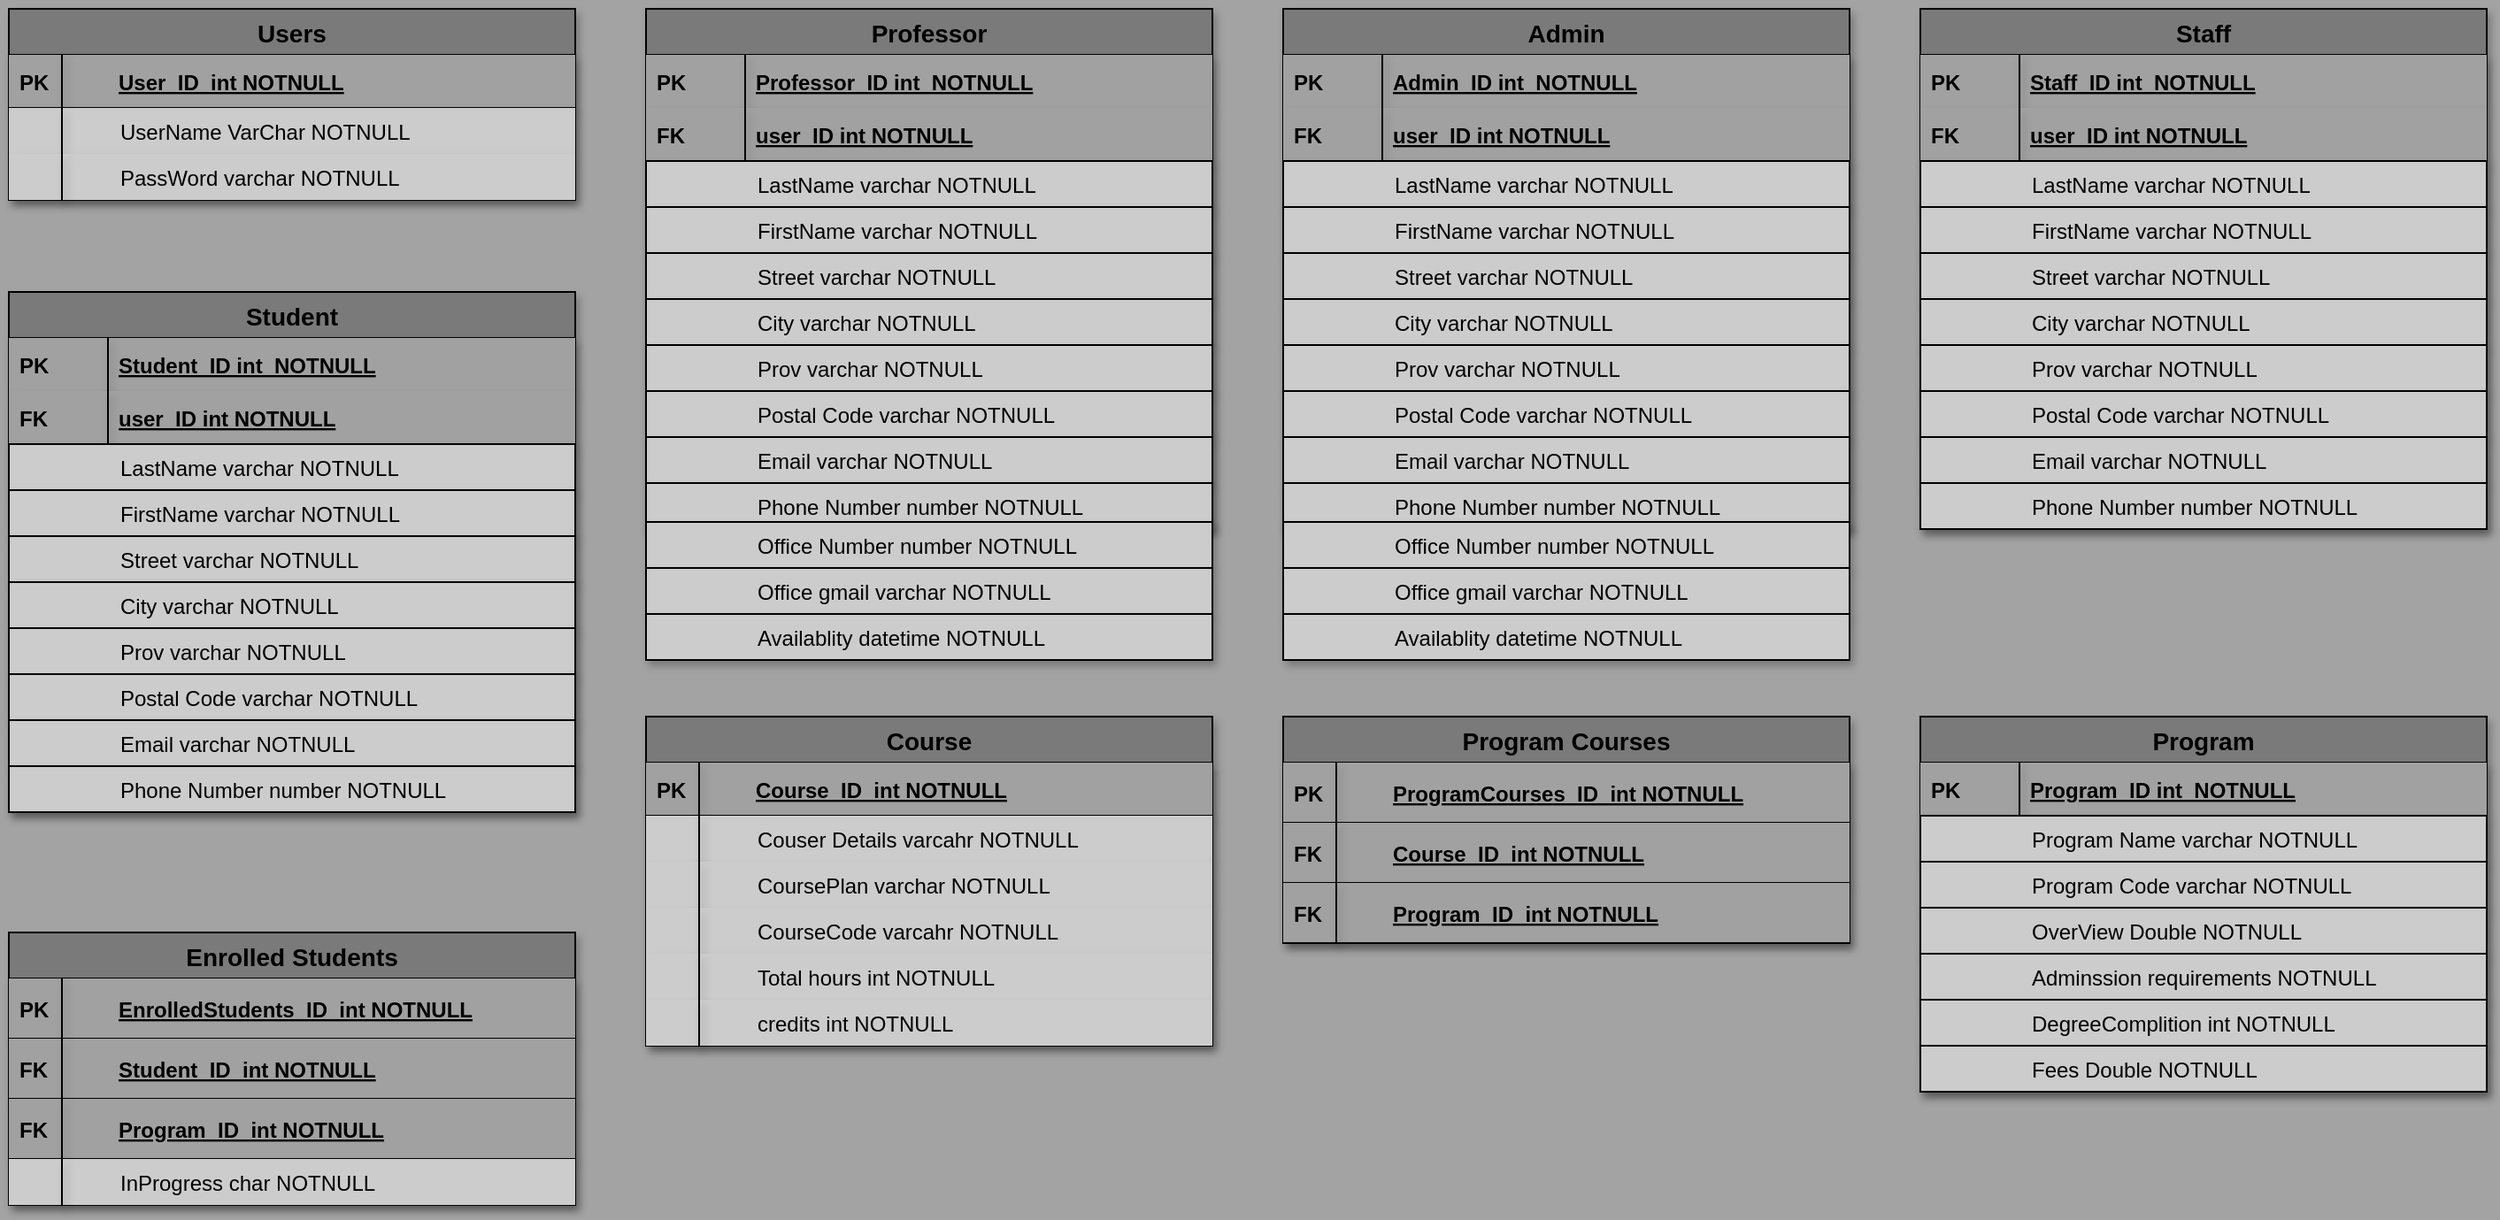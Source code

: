 <mxfile version="12.1.3" type="device" pages="1"><diagram name="Page-1" id="Page-1"><mxGraphModel dx="1408" dy="842" grid="1" gridSize="10" guides="1" tooltips="1" connect="1" arrows="1" fold="1" page="1" pageScale="1" pageWidth="850" pageHeight="1100" background="#A3A3A3" math="1" shadow="0"><root><mxCell id="0"/><mxCell id="1" parent="0"/><mxCell id="QObwRgaBLnRAKnxqonTs-443" value="Users" style="swimlane;fontStyle=1;childLayout=stackLayout;horizontal=1;startSize=26;fillColor=#7A7A7A;horizontalStack=0;resizeParent=1;resizeParentMax=0;resizeLast=0;collapsible=1;marginBottom=0;swimlaneFillColor=#ffffff;align=center;fontSize=14;labelBackgroundColor=none;comic=0;shadow=1;gradientColor=none;strokeColor=#000000;" parent="1" vertex="1"><mxGeometry y="40" width="320" height="108" as="geometry"/></mxCell><mxCell id="QObwRgaBLnRAKnxqonTs-444" value="User_ID  int NOTNULL" style="shape=partialRectangle;top=0;left=0;right=0;bottom=1;align=left;verticalAlign=middle;fillColor=#A1A1A1;spacingLeft=60;spacingRight=4;overflow=hidden;rotatable=0;points=[[0,0.5],[1,0.5]];portConstraint=eastwest;dropTarget=0;fontStyle=5;fontSize=12;comic=0;shadow=1;gradientColor=none;" parent="QObwRgaBLnRAKnxqonTs-443" vertex="1"><mxGeometry y="26" width="320" height="30" as="geometry"/></mxCell><mxCell id="QObwRgaBLnRAKnxqonTs-445" value="PK" style="shape=partialRectangle;top=0;left=0;bottom=0;fillColor=none;align=left;verticalAlign=middle;spacingLeft=4;spacingRight=4;overflow=hidden;rotatable=0;points=[];portConstraint=eastwest;part=1;fontSize=12;comic=0;shadow=1;gradientColor=none;fontStyle=1" parent="QObwRgaBLnRAKnxqonTs-444" vertex="1" connectable="0"><mxGeometry width="30" height="30" as="geometry"/></mxCell><mxCell id="QObwRgaBLnRAKnxqonTs-446" value="UserName VarChar NOTNULL" style="shape=partialRectangle;top=0;left=0;right=0;bottom=0;align=left;verticalAlign=top;fillColor=#CCCCCC;spacingLeft=61;spacingRight=4;overflow=hidden;rotatable=0;points=[[0,0.5],[1,0.5]];portConstraint=eastwest;dropTarget=0;fontSize=12;comic=0;shadow=1;gradientColor=none;rounded=0;glass=0;labelBackgroundColor=none;labelBorderColor=none;" parent="QObwRgaBLnRAKnxqonTs-443" vertex="1"><mxGeometry y="56" width="320" height="26" as="geometry"/></mxCell><mxCell id="QObwRgaBLnRAKnxqonTs-447" value="" style="shape=partialRectangle;top=0;left=0;bottom=0;fillColor=none;align=left;verticalAlign=top;spacingLeft=4;spacingRight=4;overflow=hidden;rotatable=0;points=[];portConstraint=eastwest;part=1;fontSize=12;comic=0;shadow=1;gradientColor=none;" parent="QObwRgaBLnRAKnxqonTs-446" vertex="1" connectable="0"><mxGeometry width="30" height="26" as="geometry"/></mxCell><mxCell id="QObwRgaBLnRAKnxqonTs-448" value="PassWord varchar NOTNULL" style="shape=partialRectangle;top=0;left=0;right=0;bottom=0;align=left;verticalAlign=top;fillColor=#CCCCCC;spacingLeft=61;spacingRight=4;overflow=hidden;rotatable=0;points=[[0,0.5],[1,0.5]];portConstraint=eastwest;dropTarget=0;fontSize=12;comic=0;shadow=1;gradientColor=none;rounded=0;glass=0;labelBackgroundColor=none;labelBorderColor=none;" parent="QObwRgaBLnRAKnxqonTs-443" vertex="1"><mxGeometry y="82" width="320" height="26" as="geometry"/></mxCell><mxCell id="QObwRgaBLnRAKnxqonTs-449" value="" style="shape=partialRectangle;top=0;left=0;bottom=0;fillColor=none;align=left;verticalAlign=top;spacingLeft=4;spacingRight=4;overflow=hidden;rotatable=0;points=[];portConstraint=eastwest;part=1;fontSize=12;comic=0;shadow=1;gradientColor=none;" parent="QObwRgaBLnRAKnxqonTs-448" vertex="1" connectable="0"><mxGeometry width="30" height="26" as="geometry"/></mxCell><mxCell id="QObwRgaBLnRAKnxqonTs-454" value="Student" style="swimlane;fontStyle=1;childLayout=stackLayout;horizontal=1;startSize=26;fillColor=#7A7A7A;horizontalStack=0;resizeParent=1;resizeParentMax=0;resizeLast=0;collapsible=1;marginBottom=0;swimlaneFillColor=#ffffff;align=center;fontSize=14;labelBackgroundColor=none;comic=0;shadow=1;gradientColor=none;" parent="1" vertex="1"><mxGeometry y="200" width="320" height="294" as="geometry"><mxRectangle x="10" y="240" width="80" height="26" as="alternateBounds"/></mxGeometry></mxCell><mxCell id="QObwRgaBLnRAKnxqonTs-455" value="Student_ID int  NOTNULL" style="shape=partialRectangle;top=0;left=0;right=0;bottom=0;align=left;verticalAlign=middle;fillColor=#A1A1A1;spacingLeft=60;spacingRight=4;overflow=hidden;rotatable=0;points=[[0,0.5],[1,0.5]];portConstraint=eastwest;dropTarget=0;fontStyle=5;fontSize=12;comic=0;shadow=1;gradientColor=none;" parent="QObwRgaBLnRAKnxqonTs-454" vertex="1"><mxGeometry y="26" width="320" height="30" as="geometry"/></mxCell><mxCell id="QObwRgaBLnRAKnxqonTs-456" value="PK" style="shape=partialRectangle;fontStyle=1;top=0;left=0;bottom=0;fillColor=none;align=left;verticalAlign=middle;spacingLeft=4;spacingRight=4;overflow=hidden;rotatable=0;points=[];portConstraint=eastwest;part=1;fontSize=12;comic=0;shadow=1;gradientColor=none;" parent="QObwRgaBLnRAKnxqonTs-455" vertex="1" connectable="0"><mxGeometry width="56" height="30" as="geometry"/></mxCell><mxCell id="QObwRgaBLnRAKnxqonTs-457" value="user_ID int NOTNULL" style="shape=partialRectangle;top=0;left=0;right=0;bottom=1;align=left;verticalAlign=middle;fillColor=#A1A1A1;spacingLeft=60;spacingRight=4;overflow=hidden;rotatable=0;points=[[0,0.5],[1,0.5]];portConstraint=eastwest;dropTarget=0;fontStyle=5;fontSize=12;comic=0;shadow=1;gradientColor=none;" parent="QObwRgaBLnRAKnxqonTs-454" vertex="1"><mxGeometry y="56" width="320" height="30" as="geometry"/></mxCell><mxCell id="QObwRgaBLnRAKnxqonTs-458" value="FK" style="shape=partialRectangle;fontStyle=1;top=0;left=0;bottom=0;fillColor=none;align=left;verticalAlign=middle;spacingLeft=4;spacingRight=4;overflow=hidden;rotatable=0;points=[];portConstraint=eastwest;part=1;fontSize=12;comic=0;shadow=1;gradientColor=none;" parent="QObwRgaBLnRAKnxqonTs-457" vertex="1" connectable="0"><mxGeometry width="56" height="30" as="geometry"/></mxCell><mxCell id="ZrUPDMBKkm0DKzzSbysi-344" value="LastName varchar NOTNULL" style="text;strokeColor=#000000;fillColor=#CCCCCC;spacingLeft=61;spacingRight=4;overflow=hidden;rotatable=0;points=[[0,0.5],[1,0.5]];portConstraint=eastwest;fontSize=12;align=left;comic=0;shadow=1;gradientColor=none;rounded=0;glass=0;labelBackgroundColor=none;labelBorderColor=none;" parent="QObwRgaBLnRAKnxqonTs-454" vertex="1"><mxGeometry y="86" width="320" height="26" as="geometry"/></mxCell><mxCell id="ZrUPDMBKkm0DKzzSbysi-345" value="FirstName varchar NOTNULL&#10;&#10;" style="text;strokeColor=#000000;fillColor=#CCCCCC;spacingLeft=61;spacingRight=4;overflow=hidden;rotatable=0;points=[[0,0.5],[1,0.5]];portConstraint=eastwest;fontSize=12;align=left;comic=0;shadow=1;gradientColor=none;rounded=0;glass=0;labelBackgroundColor=none;labelBorderColor=none;" parent="QObwRgaBLnRAKnxqonTs-454" vertex="1"><mxGeometry y="112" width="320" height="26" as="geometry"/></mxCell><mxCell id="ZrUPDMBKkm0DKzzSbysi-346" value="Street varchar NOTNULL&#10;&#10;" style="text;strokeColor=#000000;fillColor=#CCCCCC;spacingLeft=61;spacingRight=4;overflow=hidden;rotatable=0;points=[[0,0.5],[1,0.5]];portConstraint=eastwest;fontSize=12;align=left;comic=0;shadow=1;gradientColor=none;rounded=0;glass=0;labelBackgroundColor=none;labelBorderColor=none;" parent="QObwRgaBLnRAKnxqonTs-454" vertex="1"><mxGeometry y="138" width="320" height="26" as="geometry"/></mxCell><mxCell id="ZrUPDMBKkm0DKzzSbysi-347" value="City varchar NOTNULL&#10;&#10;" style="text;strokeColor=#000000;fillColor=#CCCCCC;spacingLeft=61;spacingRight=4;overflow=hidden;rotatable=0;points=[[0,0.5],[1,0.5]];portConstraint=eastwest;fontSize=12;align=left;comic=0;shadow=1;gradientColor=none;rounded=0;glass=0;labelBackgroundColor=none;labelBorderColor=none;" parent="QObwRgaBLnRAKnxqonTs-454" vertex="1"><mxGeometry y="164" width="320" height="26" as="geometry"/></mxCell><mxCell id="ZrUPDMBKkm0DKzzSbysi-348" value="Prov varchar NOTNULL&#10;&#10;" style="text;strokeColor=#000000;fillColor=#CCCCCC;spacingLeft=61;spacingRight=4;overflow=hidden;rotatable=0;points=[[0,0.5],[1,0.5]];portConstraint=eastwest;fontSize=12;align=left;comic=0;shadow=1;gradientColor=none;rounded=0;glass=0;labelBackgroundColor=none;labelBorderColor=none;" parent="QObwRgaBLnRAKnxqonTs-454" vertex="1"><mxGeometry y="190" width="320" height="26" as="geometry"/></mxCell><mxCell id="ZrUPDMBKkm0DKzzSbysi-349" value="Postal Code varchar NOTNULL&#10;&#10;" style="text;strokeColor=#000000;fillColor=#CCCCCC;spacingLeft=61;spacingRight=4;overflow=hidden;rotatable=0;points=[[0,0.5],[1,0.5]];portConstraint=eastwest;fontSize=12;align=left;comic=0;shadow=1;gradientColor=none;rounded=0;glass=0;labelBackgroundColor=none;labelBorderColor=none;" parent="QObwRgaBLnRAKnxqonTs-454" vertex="1"><mxGeometry y="216" width="320" height="26" as="geometry"/></mxCell><mxCell id="ZrUPDMBKkm0DKzzSbysi-361" value="Email varchar NOTNULL&#10;&#10;" style="text;strokeColor=#000000;fillColor=#CCCCCC;spacingLeft=61;spacingRight=4;overflow=hidden;rotatable=0;points=[[0,0.5],[1,0.5]];portConstraint=eastwest;fontSize=12;align=left;comic=0;shadow=1;gradientColor=none;rounded=0;glass=0;labelBackgroundColor=none;labelBorderColor=none;" parent="QObwRgaBLnRAKnxqonTs-454" vertex="1"><mxGeometry y="242" width="320" height="26" as="geometry"/></mxCell><mxCell id="ZrUPDMBKkm0DKzzSbysi-364" value="Phone Number number NOTNULL&#10;&#10;" style="text;strokeColor=#000000;fillColor=#CCCCCC;spacingLeft=61;spacingRight=4;overflow=hidden;rotatable=0;points=[[0,0.5],[1,0.5]];portConstraint=eastwest;fontSize=12;align=left;comic=0;shadow=1;gradientColor=none;rounded=0;glass=0;labelBackgroundColor=none;labelBorderColor=none;" parent="QObwRgaBLnRAKnxqonTs-454" vertex="1"><mxGeometry y="268" width="320" height="26" as="geometry"/></mxCell><mxCell id="ZrUPDMBKkm0DKzzSbysi-389" value="" style="group" parent="1" vertex="1" connectable="0"><mxGeometry x="360" y="40" width="320" height="368" as="geometry"/></mxCell><mxCell id="ZrUPDMBKkm0DKzzSbysi-387" value="" style="group" parent="ZrUPDMBKkm0DKzzSbysi-389" vertex="1" connectable="0"><mxGeometry width="320" height="355" as="geometry"/></mxCell><mxCell id="ZrUPDMBKkm0DKzzSbysi-366" value="Professor" style="swimlane;fontStyle=1;childLayout=stackLayout;horizontal=1;startSize=26;fillColor=#7A7A7A;horizontalStack=0;resizeParent=1;resizeParentMax=0;resizeLast=0;collapsible=1;marginBottom=0;swimlaneFillColor=#ffffff;align=center;fontSize=14;labelBackgroundColor=none;comic=0;shadow=1;gradientColor=none;" parent="ZrUPDMBKkm0DKzzSbysi-387" vertex="1"><mxGeometry width="320" height="294" as="geometry"><mxRectangle x="10" y="240" width="80" height="26" as="alternateBounds"/></mxGeometry></mxCell><mxCell id="ZrUPDMBKkm0DKzzSbysi-367" value="Professor_ID int  NOTNULL" style="shape=partialRectangle;top=0;left=0;right=0;bottom=0;align=left;verticalAlign=middle;fillColor=#A1A1A1;spacingLeft=60;spacingRight=4;overflow=hidden;rotatable=0;points=[[0,0.5],[1,0.5]];portConstraint=eastwest;dropTarget=0;fontStyle=5;fontSize=12;comic=0;shadow=1;gradientColor=none;" parent="ZrUPDMBKkm0DKzzSbysi-366" vertex="1"><mxGeometry y="26" width="320" height="30" as="geometry"/></mxCell><mxCell id="ZrUPDMBKkm0DKzzSbysi-368" value="PK" style="shape=partialRectangle;fontStyle=1;top=0;left=0;bottom=0;fillColor=none;align=left;verticalAlign=middle;spacingLeft=4;spacingRight=4;overflow=hidden;rotatable=0;points=[];portConstraint=eastwest;part=1;fontSize=12;comic=0;shadow=1;gradientColor=none;" parent="ZrUPDMBKkm0DKzzSbysi-367" vertex="1" connectable="0"><mxGeometry width="56" height="30" as="geometry"/></mxCell><mxCell id="ZrUPDMBKkm0DKzzSbysi-369" value="user_ID int NOTNULL" style="shape=partialRectangle;top=0;left=0;right=0;bottom=1;align=left;verticalAlign=middle;fillColor=#A1A1A1;spacingLeft=60;spacingRight=4;overflow=hidden;rotatable=0;points=[[0,0.5],[1,0.5]];portConstraint=eastwest;dropTarget=0;fontStyle=5;fontSize=12;comic=0;shadow=1;gradientColor=none;" parent="ZrUPDMBKkm0DKzzSbysi-366" vertex="1"><mxGeometry y="56" width="320" height="30" as="geometry"/></mxCell><mxCell id="ZrUPDMBKkm0DKzzSbysi-370" value="FK" style="shape=partialRectangle;fontStyle=1;top=0;left=0;bottom=0;fillColor=none;align=left;verticalAlign=middle;spacingLeft=4;spacingRight=4;overflow=hidden;rotatable=0;points=[];portConstraint=eastwest;part=1;fontSize=12;comic=0;shadow=1;gradientColor=none;" parent="ZrUPDMBKkm0DKzzSbysi-369" vertex="1" connectable="0"><mxGeometry width="56" height="30" as="geometry"/></mxCell><mxCell id="ZrUPDMBKkm0DKzzSbysi-371" value="LastName varchar NOTNULL" style="text;strokeColor=#000000;fillColor=#CCCCCC;spacingLeft=61;spacingRight=4;overflow=hidden;rotatable=0;points=[[0,0.5],[1,0.5]];portConstraint=eastwest;fontSize=12;align=left;comic=0;shadow=1;gradientColor=none;rounded=0;glass=0;labelBackgroundColor=none;labelBorderColor=none;" parent="ZrUPDMBKkm0DKzzSbysi-366" vertex="1"><mxGeometry y="86" width="320" height="26" as="geometry"/></mxCell><mxCell id="ZrUPDMBKkm0DKzzSbysi-372" value="FirstName varchar NOTNULL&#10;&#10;" style="text;strokeColor=#000000;fillColor=#CCCCCC;spacingLeft=61;spacingRight=4;overflow=hidden;rotatable=0;points=[[0,0.5],[1,0.5]];portConstraint=eastwest;fontSize=12;align=left;comic=0;shadow=1;gradientColor=none;rounded=0;glass=0;labelBackgroundColor=none;labelBorderColor=none;" parent="ZrUPDMBKkm0DKzzSbysi-366" vertex="1"><mxGeometry y="112" width="320" height="26" as="geometry"/></mxCell><mxCell id="ZrUPDMBKkm0DKzzSbysi-373" value="Street varchar NOTNULL&#10;&#10;" style="text;strokeColor=#000000;fillColor=#CCCCCC;spacingLeft=61;spacingRight=4;overflow=hidden;rotatable=0;points=[[0,0.5],[1,0.5]];portConstraint=eastwest;fontSize=12;align=left;comic=0;shadow=1;gradientColor=none;rounded=0;glass=0;labelBackgroundColor=none;labelBorderColor=none;" parent="ZrUPDMBKkm0DKzzSbysi-366" vertex="1"><mxGeometry y="138" width="320" height="26" as="geometry"/></mxCell><mxCell id="ZrUPDMBKkm0DKzzSbysi-374" value="City varchar NOTNULL&#10;&#10;" style="text;strokeColor=#000000;fillColor=#CCCCCC;spacingLeft=61;spacingRight=4;overflow=hidden;rotatable=0;points=[[0,0.5],[1,0.5]];portConstraint=eastwest;fontSize=12;align=left;comic=0;shadow=1;gradientColor=none;rounded=0;glass=0;labelBackgroundColor=none;labelBorderColor=none;" parent="ZrUPDMBKkm0DKzzSbysi-366" vertex="1"><mxGeometry y="164" width="320" height="26" as="geometry"/></mxCell><mxCell id="ZrUPDMBKkm0DKzzSbysi-375" value="Prov varchar NOTNULL&#10;&#10;" style="text;strokeColor=#000000;fillColor=#CCCCCC;spacingLeft=61;spacingRight=4;overflow=hidden;rotatable=0;points=[[0,0.5],[1,0.5]];portConstraint=eastwest;fontSize=12;align=left;comic=0;shadow=1;gradientColor=none;rounded=0;glass=0;labelBackgroundColor=none;labelBorderColor=none;" parent="ZrUPDMBKkm0DKzzSbysi-366" vertex="1"><mxGeometry y="190" width="320" height="26" as="geometry"/></mxCell><mxCell id="ZrUPDMBKkm0DKzzSbysi-376" value="Postal Code varchar NOTNULL&#10;&#10;" style="text;strokeColor=#000000;fillColor=#CCCCCC;spacingLeft=61;spacingRight=4;overflow=hidden;rotatable=0;points=[[0,0.5],[1,0.5]];portConstraint=eastwest;fontSize=12;align=left;comic=0;shadow=1;gradientColor=none;rounded=0;glass=0;labelBackgroundColor=none;labelBorderColor=none;" parent="ZrUPDMBKkm0DKzzSbysi-366" vertex="1"><mxGeometry y="216" width="320" height="26" as="geometry"/></mxCell><mxCell id="ZrUPDMBKkm0DKzzSbysi-377" value="Email varchar NOTNULL&#10;&#10;" style="text;strokeColor=#000000;fillColor=#CCCCCC;spacingLeft=61;spacingRight=4;overflow=hidden;rotatable=0;points=[[0,0.5],[1,0.5]];portConstraint=eastwest;fontSize=12;align=left;comic=0;shadow=1;gradientColor=none;rounded=0;glass=0;labelBackgroundColor=none;labelBorderColor=none;" parent="ZrUPDMBKkm0DKzzSbysi-366" vertex="1"><mxGeometry y="242" width="320" height="26" as="geometry"/></mxCell><mxCell id="ZrUPDMBKkm0DKzzSbysi-378" value="Phone Number number NOTNULL&#10;&#10;" style="text;strokeColor=#000000;fillColor=#CCCCCC;spacingLeft=61;spacingRight=4;overflow=hidden;rotatable=0;points=[[0,0.5],[1,0.5]];portConstraint=eastwest;fontSize=12;align=left;comic=0;shadow=1;gradientColor=none;rounded=0;glass=0;labelBackgroundColor=none;labelBorderColor=none;" parent="ZrUPDMBKkm0DKzzSbysi-366" vertex="1"><mxGeometry y="268" width="320" height="26" as="geometry"/></mxCell><mxCell id="ZrUPDMBKkm0DKzzSbysi-379" value="Office Number number NOTNULL&#10;&#10;" style="text;strokeColor=#000000;fillColor=#CCCCCC;spacingLeft=61;spacingRight=4;overflow=hidden;rotatable=0;points=[[0,0.5],[1,0.5]];portConstraint=eastwest;fontSize=12;align=left;comic=0;shadow=1;gradientColor=none;rounded=0;glass=0;labelBackgroundColor=none;labelBorderColor=none;" parent="ZrUPDMBKkm0DKzzSbysi-387" vertex="1"><mxGeometry y="290" width="320" height="26" as="geometry"/></mxCell><mxCell id="ZrUPDMBKkm0DKzzSbysi-386" value="Office gmail varchar NOTNULL&#10;&#10;" style="text;strokeColor=#000000;fillColor=#CCCCCC;spacingLeft=61;spacingRight=4;overflow=hidden;rotatable=0;points=[[0,0.5],[1,0.5]];portConstraint=eastwest;fontSize=12;align=left;comic=0;shadow=1;gradientColor=none;rounded=0;glass=0;labelBackgroundColor=none;labelBorderColor=none;" parent="ZrUPDMBKkm0DKzzSbysi-387" vertex="1"><mxGeometry y="316" width="320" height="26" as="geometry"/></mxCell><mxCell id="ZrUPDMBKkm0DKzzSbysi-388" value="Availablity datetime NOTNULL&#10;&#10;" style="text;strokeColor=#000000;fillColor=#CCCCCC;spacingLeft=61;spacingRight=4;overflow=hidden;rotatable=0;points=[[0,0.5],[1,0.5]];portConstraint=eastwest;fontSize=12;align=left;comic=0;shadow=1;gradientColor=none;rounded=0;glass=0;labelBackgroundColor=none;labelBorderColor=none;" parent="ZrUPDMBKkm0DKzzSbysi-389" vertex="1"><mxGeometry y="342" width="320" height="26" as="geometry"/></mxCell><mxCell id="ZrUPDMBKkm0DKzzSbysi-390" value="" style="group" parent="1" vertex="1" connectable="0"><mxGeometry x="720" y="40" width="320" height="368" as="geometry"/></mxCell><mxCell id="ZrUPDMBKkm0DKzzSbysi-391" value="" style="group" parent="ZrUPDMBKkm0DKzzSbysi-390" vertex="1" connectable="0"><mxGeometry width="320" height="355" as="geometry"/></mxCell><mxCell id="ZrUPDMBKkm0DKzzSbysi-392" value="Admin" style="swimlane;fontStyle=1;childLayout=stackLayout;horizontal=1;startSize=26;fillColor=#7A7A7A;horizontalStack=0;resizeParent=1;resizeParentMax=0;resizeLast=0;collapsible=1;marginBottom=0;swimlaneFillColor=#ffffff;align=center;fontSize=14;labelBackgroundColor=none;comic=0;shadow=1;gradientColor=none;" parent="ZrUPDMBKkm0DKzzSbysi-391" vertex="1"><mxGeometry width="320" height="294" as="geometry"><mxRectangle x="10" y="240" width="80" height="26" as="alternateBounds"/></mxGeometry></mxCell><mxCell id="ZrUPDMBKkm0DKzzSbysi-393" value="Admin_ID int  NOTNULL" style="shape=partialRectangle;top=0;left=0;right=0;bottom=0;align=left;verticalAlign=middle;fillColor=#A1A1A1;spacingLeft=60;spacingRight=4;overflow=hidden;rotatable=0;points=[[0,0.5],[1,0.5]];portConstraint=eastwest;dropTarget=0;fontStyle=5;fontSize=12;comic=0;shadow=1;gradientColor=none;" parent="ZrUPDMBKkm0DKzzSbysi-392" vertex="1"><mxGeometry y="26" width="320" height="30" as="geometry"/></mxCell><mxCell id="ZrUPDMBKkm0DKzzSbysi-394" value="PK" style="shape=partialRectangle;fontStyle=1;top=0;left=0;bottom=0;fillColor=none;align=left;verticalAlign=middle;spacingLeft=4;spacingRight=4;overflow=hidden;rotatable=0;points=[];portConstraint=eastwest;part=1;fontSize=12;comic=0;shadow=1;gradientColor=none;" parent="ZrUPDMBKkm0DKzzSbysi-393" vertex="1" connectable="0"><mxGeometry width="56" height="30" as="geometry"/></mxCell><mxCell id="ZrUPDMBKkm0DKzzSbysi-395" value="user_ID int NOTNULL" style="shape=partialRectangle;top=0;left=0;right=0;bottom=1;align=left;verticalAlign=middle;fillColor=#A1A1A1;spacingLeft=60;spacingRight=4;overflow=hidden;rotatable=0;points=[[0,0.5],[1,0.5]];portConstraint=eastwest;dropTarget=0;fontStyle=5;fontSize=12;comic=0;shadow=1;gradientColor=none;" parent="ZrUPDMBKkm0DKzzSbysi-392" vertex="1"><mxGeometry y="56" width="320" height="30" as="geometry"/></mxCell><mxCell id="ZrUPDMBKkm0DKzzSbysi-396" value="FK" style="shape=partialRectangle;fontStyle=1;top=0;left=0;bottom=0;fillColor=none;align=left;verticalAlign=middle;spacingLeft=4;spacingRight=4;overflow=hidden;rotatable=0;points=[];portConstraint=eastwest;part=1;fontSize=12;comic=0;shadow=1;gradientColor=none;" parent="ZrUPDMBKkm0DKzzSbysi-395" vertex="1" connectable="0"><mxGeometry width="56" height="30" as="geometry"/></mxCell><mxCell id="ZrUPDMBKkm0DKzzSbysi-397" value="LastName varchar NOTNULL" style="text;strokeColor=#000000;fillColor=#CCCCCC;spacingLeft=61;spacingRight=4;overflow=hidden;rotatable=0;points=[[0,0.5],[1,0.5]];portConstraint=eastwest;fontSize=12;align=left;comic=0;shadow=1;gradientColor=none;rounded=0;glass=0;labelBackgroundColor=none;labelBorderColor=none;" parent="ZrUPDMBKkm0DKzzSbysi-392" vertex="1"><mxGeometry y="86" width="320" height="26" as="geometry"/></mxCell><mxCell id="ZrUPDMBKkm0DKzzSbysi-398" value="FirstName varchar NOTNULL&#10;&#10;" style="text;strokeColor=#000000;fillColor=#CCCCCC;spacingLeft=61;spacingRight=4;overflow=hidden;rotatable=0;points=[[0,0.5],[1,0.5]];portConstraint=eastwest;fontSize=12;align=left;comic=0;shadow=1;gradientColor=none;rounded=0;glass=0;labelBackgroundColor=none;labelBorderColor=none;" parent="ZrUPDMBKkm0DKzzSbysi-392" vertex="1"><mxGeometry y="112" width="320" height="26" as="geometry"/></mxCell><mxCell id="ZrUPDMBKkm0DKzzSbysi-399" value="Street varchar NOTNULL&#10;&#10;" style="text;strokeColor=#000000;fillColor=#CCCCCC;spacingLeft=61;spacingRight=4;overflow=hidden;rotatable=0;points=[[0,0.5],[1,0.5]];portConstraint=eastwest;fontSize=12;align=left;comic=0;shadow=1;gradientColor=none;rounded=0;glass=0;labelBackgroundColor=none;labelBorderColor=none;" parent="ZrUPDMBKkm0DKzzSbysi-392" vertex="1"><mxGeometry y="138" width="320" height="26" as="geometry"/></mxCell><mxCell id="ZrUPDMBKkm0DKzzSbysi-400" value="City varchar NOTNULL&#10;&#10;" style="text;strokeColor=#000000;fillColor=#CCCCCC;spacingLeft=61;spacingRight=4;overflow=hidden;rotatable=0;points=[[0,0.5],[1,0.5]];portConstraint=eastwest;fontSize=12;align=left;comic=0;shadow=1;gradientColor=none;rounded=0;glass=0;labelBackgroundColor=none;labelBorderColor=none;" parent="ZrUPDMBKkm0DKzzSbysi-392" vertex="1"><mxGeometry y="164" width="320" height="26" as="geometry"/></mxCell><mxCell id="ZrUPDMBKkm0DKzzSbysi-401" value="Prov varchar NOTNULL&#10;&#10;" style="text;strokeColor=#000000;fillColor=#CCCCCC;spacingLeft=61;spacingRight=4;overflow=hidden;rotatable=0;points=[[0,0.5],[1,0.5]];portConstraint=eastwest;fontSize=12;align=left;comic=0;shadow=1;gradientColor=none;rounded=0;glass=0;labelBackgroundColor=none;labelBorderColor=none;" parent="ZrUPDMBKkm0DKzzSbysi-392" vertex="1"><mxGeometry y="190" width="320" height="26" as="geometry"/></mxCell><mxCell id="ZrUPDMBKkm0DKzzSbysi-402" value="Postal Code varchar NOTNULL&#10;&#10;" style="text;strokeColor=#000000;fillColor=#CCCCCC;spacingLeft=61;spacingRight=4;overflow=hidden;rotatable=0;points=[[0,0.5],[1,0.5]];portConstraint=eastwest;fontSize=12;align=left;comic=0;shadow=1;gradientColor=none;rounded=0;glass=0;labelBackgroundColor=none;labelBorderColor=none;" parent="ZrUPDMBKkm0DKzzSbysi-392" vertex="1"><mxGeometry y="216" width="320" height="26" as="geometry"/></mxCell><mxCell id="ZrUPDMBKkm0DKzzSbysi-403" value="Email varchar NOTNULL&#10;&#10;" style="text;strokeColor=#000000;fillColor=#CCCCCC;spacingLeft=61;spacingRight=4;overflow=hidden;rotatable=0;points=[[0,0.5],[1,0.5]];portConstraint=eastwest;fontSize=12;align=left;comic=0;shadow=1;gradientColor=none;rounded=0;glass=0;labelBackgroundColor=none;labelBorderColor=none;" parent="ZrUPDMBKkm0DKzzSbysi-392" vertex="1"><mxGeometry y="242" width="320" height="26" as="geometry"/></mxCell><mxCell id="ZrUPDMBKkm0DKzzSbysi-404" value="Phone Number number NOTNULL&#10;&#10;" style="text;strokeColor=#000000;fillColor=#CCCCCC;spacingLeft=61;spacingRight=4;overflow=hidden;rotatable=0;points=[[0,0.5],[1,0.5]];portConstraint=eastwest;fontSize=12;align=left;comic=0;shadow=1;gradientColor=none;rounded=0;glass=0;labelBackgroundColor=none;labelBorderColor=none;" parent="ZrUPDMBKkm0DKzzSbysi-392" vertex="1"><mxGeometry y="268" width="320" height="26" as="geometry"/></mxCell><mxCell id="ZrUPDMBKkm0DKzzSbysi-405" value="Office Number number NOTNULL&#10;&#10;" style="text;strokeColor=#000000;fillColor=#CCCCCC;spacingLeft=61;spacingRight=4;overflow=hidden;rotatable=0;points=[[0,0.5],[1,0.5]];portConstraint=eastwest;fontSize=12;align=left;comic=0;shadow=1;gradientColor=none;rounded=0;glass=0;labelBackgroundColor=none;labelBorderColor=none;" parent="ZrUPDMBKkm0DKzzSbysi-391" vertex="1"><mxGeometry y="290" width="320" height="26" as="geometry"/></mxCell><mxCell id="ZrUPDMBKkm0DKzzSbysi-406" value="Office gmail varchar NOTNULL&#10;&#10;" style="text;strokeColor=#000000;fillColor=#CCCCCC;spacingLeft=61;spacingRight=4;overflow=hidden;rotatable=0;points=[[0,0.5],[1,0.5]];portConstraint=eastwest;fontSize=12;align=left;comic=0;shadow=1;gradientColor=none;rounded=0;glass=0;labelBackgroundColor=none;labelBorderColor=none;" parent="ZrUPDMBKkm0DKzzSbysi-391" vertex="1"><mxGeometry y="316" width="320" height="26" as="geometry"/></mxCell><mxCell id="ZrUPDMBKkm0DKzzSbysi-407" value="Availablity datetime NOTNULL&#10;&#10;" style="text;strokeColor=#000000;fillColor=#CCCCCC;spacingLeft=61;spacingRight=4;overflow=hidden;rotatable=0;points=[[0,0.5],[1,0.5]];portConstraint=eastwest;fontSize=12;align=left;comic=0;shadow=1;gradientColor=none;rounded=0;glass=0;labelBackgroundColor=none;labelBorderColor=none;" parent="ZrUPDMBKkm0DKzzSbysi-390" vertex="1"><mxGeometry y="342" width="320" height="26" as="geometry"/></mxCell><mxCell id="ZrUPDMBKkm0DKzzSbysi-408" value="" style="group" parent="1" vertex="1" connectable="0"><mxGeometry x="1080" y="40" width="320" height="368" as="geometry"/></mxCell><mxCell id="ZrUPDMBKkm0DKzzSbysi-409" value="" style="group" parent="ZrUPDMBKkm0DKzzSbysi-408" vertex="1" connectable="0"><mxGeometry width="320" height="355" as="geometry"/></mxCell><mxCell id="ZrUPDMBKkm0DKzzSbysi-410" value="Staff" style="swimlane;fontStyle=1;childLayout=stackLayout;horizontal=1;startSize=26;fillColor=#7A7A7A;horizontalStack=0;resizeParent=1;resizeParentMax=0;resizeLast=0;collapsible=1;marginBottom=0;swimlaneFillColor=#ffffff;align=center;fontSize=14;labelBackgroundColor=none;comic=0;shadow=1;gradientColor=none;" parent="ZrUPDMBKkm0DKzzSbysi-409" vertex="1"><mxGeometry width="320" height="294" as="geometry"><mxRectangle x="10" y="240" width="80" height="26" as="alternateBounds"/></mxGeometry></mxCell><mxCell id="ZrUPDMBKkm0DKzzSbysi-411" value="Staff_ID int  NOTNULL" style="shape=partialRectangle;top=0;left=0;right=0;bottom=0;align=left;verticalAlign=middle;fillColor=#A1A1A1;spacingLeft=60;spacingRight=4;overflow=hidden;rotatable=0;points=[[0,0.5],[1,0.5]];portConstraint=eastwest;dropTarget=0;fontStyle=5;fontSize=12;comic=0;shadow=1;gradientColor=none;" parent="ZrUPDMBKkm0DKzzSbysi-410" vertex="1"><mxGeometry y="26" width="320" height="30" as="geometry"/></mxCell><mxCell id="ZrUPDMBKkm0DKzzSbysi-412" value="PK" style="shape=partialRectangle;fontStyle=1;top=0;left=0;bottom=0;fillColor=none;align=left;verticalAlign=middle;spacingLeft=4;spacingRight=4;overflow=hidden;rotatable=0;points=[];portConstraint=eastwest;part=1;fontSize=12;comic=0;shadow=1;gradientColor=none;" parent="ZrUPDMBKkm0DKzzSbysi-411" vertex="1" connectable="0"><mxGeometry width="56" height="30" as="geometry"/></mxCell><mxCell id="ZrUPDMBKkm0DKzzSbysi-413" value="user_ID int NOTNULL" style="shape=partialRectangle;top=0;left=0;right=0;bottom=1;align=left;verticalAlign=middle;fillColor=#A1A1A1;spacingLeft=60;spacingRight=4;overflow=hidden;rotatable=0;points=[[0,0.5],[1,0.5]];portConstraint=eastwest;dropTarget=0;fontStyle=5;fontSize=12;comic=0;shadow=1;gradientColor=none;" parent="ZrUPDMBKkm0DKzzSbysi-410" vertex="1"><mxGeometry y="56" width="320" height="30" as="geometry"/></mxCell><mxCell id="ZrUPDMBKkm0DKzzSbysi-414" value="FK" style="shape=partialRectangle;fontStyle=1;top=0;left=0;bottom=0;fillColor=none;align=left;verticalAlign=middle;spacingLeft=4;spacingRight=4;overflow=hidden;rotatable=0;points=[];portConstraint=eastwest;part=1;fontSize=12;comic=0;shadow=1;gradientColor=none;" parent="ZrUPDMBKkm0DKzzSbysi-413" vertex="1" connectable="0"><mxGeometry width="56" height="30" as="geometry"/></mxCell><mxCell id="ZrUPDMBKkm0DKzzSbysi-415" value="LastName varchar NOTNULL" style="text;strokeColor=#000000;fillColor=#CCCCCC;spacingLeft=61;spacingRight=4;overflow=hidden;rotatable=0;points=[[0,0.5],[1,0.5]];portConstraint=eastwest;fontSize=12;align=left;comic=0;shadow=1;gradientColor=none;rounded=0;glass=0;labelBackgroundColor=none;labelBorderColor=none;" parent="ZrUPDMBKkm0DKzzSbysi-410" vertex="1"><mxGeometry y="86" width="320" height="26" as="geometry"/></mxCell><mxCell id="ZrUPDMBKkm0DKzzSbysi-416" value="FirstName varchar NOTNULL&#10;&#10;" style="text;strokeColor=#000000;fillColor=#CCCCCC;spacingLeft=61;spacingRight=4;overflow=hidden;rotatable=0;points=[[0,0.5],[1,0.5]];portConstraint=eastwest;fontSize=12;align=left;comic=0;shadow=1;gradientColor=none;rounded=0;glass=0;labelBackgroundColor=none;labelBorderColor=none;" parent="ZrUPDMBKkm0DKzzSbysi-410" vertex="1"><mxGeometry y="112" width="320" height="26" as="geometry"/></mxCell><mxCell id="ZrUPDMBKkm0DKzzSbysi-417" value="Street varchar NOTNULL&#10;&#10;" style="text;strokeColor=#000000;fillColor=#CCCCCC;spacingLeft=61;spacingRight=4;overflow=hidden;rotatable=0;points=[[0,0.5],[1,0.5]];portConstraint=eastwest;fontSize=12;align=left;comic=0;shadow=1;gradientColor=none;rounded=0;glass=0;labelBackgroundColor=none;labelBorderColor=none;" parent="ZrUPDMBKkm0DKzzSbysi-410" vertex="1"><mxGeometry y="138" width="320" height="26" as="geometry"/></mxCell><mxCell id="ZrUPDMBKkm0DKzzSbysi-418" value="City varchar NOTNULL&#10;&#10;" style="text;strokeColor=#000000;fillColor=#CCCCCC;spacingLeft=61;spacingRight=4;overflow=hidden;rotatable=0;points=[[0,0.5],[1,0.5]];portConstraint=eastwest;fontSize=12;align=left;comic=0;shadow=1;gradientColor=none;rounded=0;glass=0;labelBackgroundColor=none;labelBorderColor=none;" parent="ZrUPDMBKkm0DKzzSbysi-410" vertex="1"><mxGeometry y="164" width="320" height="26" as="geometry"/></mxCell><mxCell id="ZrUPDMBKkm0DKzzSbysi-419" value="Prov varchar NOTNULL&#10;&#10;" style="text;strokeColor=#000000;fillColor=#CCCCCC;spacingLeft=61;spacingRight=4;overflow=hidden;rotatable=0;points=[[0,0.5],[1,0.5]];portConstraint=eastwest;fontSize=12;align=left;comic=0;shadow=1;gradientColor=none;rounded=0;glass=0;labelBackgroundColor=none;labelBorderColor=none;" parent="ZrUPDMBKkm0DKzzSbysi-410" vertex="1"><mxGeometry y="190" width="320" height="26" as="geometry"/></mxCell><mxCell id="ZrUPDMBKkm0DKzzSbysi-420" value="Postal Code varchar NOTNULL&#10;&#10;" style="text;strokeColor=#000000;fillColor=#CCCCCC;spacingLeft=61;spacingRight=4;overflow=hidden;rotatable=0;points=[[0,0.5],[1,0.5]];portConstraint=eastwest;fontSize=12;align=left;comic=0;shadow=1;gradientColor=none;rounded=0;glass=0;labelBackgroundColor=none;labelBorderColor=none;" parent="ZrUPDMBKkm0DKzzSbysi-410" vertex="1"><mxGeometry y="216" width="320" height="26" as="geometry"/></mxCell><mxCell id="ZrUPDMBKkm0DKzzSbysi-421" value="Email varchar NOTNULL&#10;&#10;" style="text;strokeColor=#000000;fillColor=#CCCCCC;spacingLeft=61;spacingRight=4;overflow=hidden;rotatable=0;points=[[0,0.5],[1,0.5]];portConstraint=eastwest;fontSize=12;align=left;comic=0;shadow=1;gradientColor=none;rounded=0;glass=0;labelBackgroundColor=none;labelBorderColor=none;" parent="ZrUPDMBKkm0DKzzSbysi-410" vertex="1"><mxGeometry y="242" width="320" height="26" as="geometry"/></mxCell><mxCell id="ZrUPDMBKkm0DKzzSbysi-422" value="Phone Number number NOTNULL&#10;&#10;" style="text;strokeColor=#000000;fillColor=#CCCCCC;spacingLeft=61;spacingRight=4;overflow=hidden;rotatable=0;points=[[0,0.5],[1,0.5]];portConstraint=eastwest;fontSize=12;align=left;comic=0;shadow=1;gradientColor=none;rounded=0;glass=0;labelBackgroundColor=none;labelBorderColor=none;" parent="ZrUPDMBKkm0DKzzSbysi-410" vertex="1"><mxGeometry y="268" width="320" height="26" as="geometry"/></mxCell><mxCell id="ZrUPDMBKkm0DKzzSbysi-428" value="Program" style="swimlane;fontStyle=1;childLayout=stackLayout;horizontal=1;startSize=26;fillColor=#7A7A7A;horizontalStack=0;resizeParent=1;resizeParentMax=0;resizeLast=0;collapsible=1;marginBottom=0;swimlaneFillColor=#ffffff;align=center;fontSize=14;labelBackgroundColor=none;comic=0;shadow=1;gradientColor=none;" parent="1" vertex="1"><mxGeometry x="1080" y="440" width="320" height="212" as="geometry"><mxRectangle x="10" y="240" width="80" height="26" as="alternateBounds"/></mxGeometry></mxCell><mxCell id="ZrUPDMBKkm0DKzzSbysi-429" value="Program_ID int  NOTNULL" style="shape=partialRectangle;top=0;left=0;right=0;bottom=0;align=left;verticalAlign=middle;fillColor=#A1A1A1;spacingLeft=60;spacingRight=4;overflow=hidden;rotatable=0;points=[[0,0.5],[1,0.5]];portConstraint=eastwest;dropTarget=0;fontStyle=5;fontSize=12;comic=0;shadow=1;gradientColor=none;" parent="ZrUPDMBKkm0DKzzSbysi-428" vertex="1"><mxGeometry y="26" width="320" height="30" as="geometry"/></mxCell><mxCell id="ZrUPDMBKkm0DKzzSbysi-430" value="PK" style="shape=partialRectangle;fontStyle=1;top=0;left=0;bottom=0;fillColor=none;align=left;verticalAlign=middle;spacingLeft=4;spacingRight=4;overflow=hidden;rotatable=0;points=[];portConstraint=eastwest;part=1;fontSize=12;comic=0;shadow=1;gradientColor=none;" parent="ZrUPDMBKkm0DKzzSbysi-429" vertex="1" connectable="0"><mxGeometry width="56" height="30" as="geometry"/></mxCell><mxCell id="ZrUPDMBKkm0DKzzSbysi-433" value="Program Name varchar NOTNULL" style="text;strokeColor=#000000;fillColor=#CCCCCC;spacingLeft=61;spacingRight=4;overflow=hidden;rotatable=0;points=[[0,0.5],[1,0.5]];portConstraint=eastwest;fontSize=12;align=left;comic=0;shadow=1;gradientColor=none;rounded=0;glass=0;labelBackgroundColor=none;labelBorderColor=none;" parent="ZrUPDMBKkm0DKzzSbysi-428" vertex="1"><mxGeometry y="56" width="320" height="26" as="geometry"/></mxCell><mxCell id="ZrUPDMBKkm0DKzzSbysi-434" value="Program Code varchar NOTNULL&#10;&#10;" style="text;strokeColor=#000000;fillColor=#CCCCCC;spacingLeft=61;spacingRight=4;overflow=hidden;rotatable=0;points=[[0,0.5],[1,0.5]];portConstraint=eastwest;fontSize=12;align=left;comic=0;shadow=1;gradientColor=none;rounded=0;glass=0;labelBackgroundColor=none;labelBorderColor=none;" parent="ZrUPDMBKkm0DKzzSbysi-428" vertex="1"><mxGeometry y="82" width="320" height="26" as="geometry"/></mxCell><mxCell id="doCisIJ2Nu0ak7rG-zpL-5" value="OverView Double NOTNULL" style="text;strokeColor=#000000;fillColor=#CCCCCC;spacingLeft=61;spacingRight=4;overflow=hidden;rotatable=0;points=[[0,0.5],[1,0.5]];portConstraint=eastwest;fontSize=12;align=left;comic=0;shadow=1;gradientColor=none;rounded=0;glass=0;labelBackgroundColor=none;labelBorderColor=none;" vertex="1" parent="ZrUPDMBKkm0DKzzSbysi-428"><mxGeometry y="108" width="320" height="26" as="geometry"/></mxCell><mxCell id="doCisIJ2Nu0ak7rG-zpL-2" value="Adminssion requirements NOTNULL" style="text;strokeColor=#000000;fillColor=#CCCCCC;spacingLeft=61;spacingRight=4;overflow=hidden;rotatable=0;points=[[0,0.5],[1,0.5]];portConstraint=eastwest;fontSize=12;align=left;comic=0;shadow=1;gradientColor=none;rounded=0;glass=0;labelBackgroundColor=none;labelBorderColor=none;" vertex="1" parent="ZrUPDMBKkm0DKzzSbysi-428"><mxGeometry y="134" width="320" height="26" as="geometry"/></mxCell><mxCell id="doCisIJ2Nu0ak7rG-zpL-3" value="DegreeComplition int NOTNULL" style="text;strokeColor=#000000;fillColor=#CCCCCC;spacingLeft=61;spacingRight=4;overflow=hidden;rotatable=0;points=[[0,0.5],[1,0.5]];portConstraint=eastwest;fontSize=12;align=left;comic=0;shadow=1;gradientColor=none;rounded=0;glass=0;labelBackgroundColor=none;labelBorderColor=none;" vertex="1" parent="ZrUPDMBKkm0DKzzSbysi-428"><mxGeometry y="160" width="320" height="26" as="geometry"/></mxCell><mxCell id="doCisIJ2Nu0ak7rG-zpL-4" value="Fees Double NOTNULL" style="text;strokeColor=#000000;fillColor=#CCCCCC;spacingLeft=61;spacingRight=4;overflow=hidden;rotatable=0;points=[[0,0.5],[1,0.5]];portConstraint=eastwest;fontSize=12;align=left;comic=0;shadow=1;gradientColor=none;rounded=0;glass=0;labelBackgroundColor=none;labelBorderColor=none;" vertex="1" parent="ZrUPDMBKkm0DKzzSbysi-428"><mxGeometry y="186" width="320" height="26" as="geometry"/></mxCell><mxCell id="doCisIJ2Nu0ak7rG-zpL-8" value="Course" style="swimlane;fontStyle=1;childLayout=stackLayout;horizontal=1;startSize=26;fillColor=#7A7A7A;horizontalStack=0;resizeParent=1;resizeParentMax=0;resizeLast=0;collapsible=1;marginBottom=0;swimlaneFillColor=#ffffff;align=center;fontSize=14;labelBackgroundColor=none;comic=0;shadow=1;gradientColor=none;strokeColor=#000000;" vertex="1" parent="1"><mxGeometry x="360" y="440" width="320" height="186" as="geometry"/></mxCell><mxCell id="doCisIJ2Nu0ak7rG-zpL-9" value="Course_ID  int NOTNULL" style="shape=partialRectangle;top=0;left=0;right=0;bottom=1;align=left;verticalAlign=middle;fillColor=#A1A1A1;spacingLeft=60;spacingRight=4;overflow=hidden;rotatable=0;points=[[0,0.5],[1,0.5]];portConstraint=eastwest;dropTarget=0;fontStyle=5;fontSize=12;comic=0;shadow=1;gradientColor=none;" vertex="1" parent="doCisIJ2Nu0ak7rG-zpL-8"><mxGeometry y="26" width="320" height="30" as="geometry"/></mxCell><mxCell id="doCisIJ2Nu0ak7rG-zpL-10" value="PK" style="shape=partialRectangle;top=0;left=0;bottom=0;fillColor=none;align=left;verticalAlign=middle;spacingLeft=4;spacingRight=4;overflow=hidden;rotatable=0;points=[];portConstraint=eastwest;part=1;fontSize=12;comic=0;shadow=1;gradientColor=none;fontStyle=1" vertex="1" connectable="0" parent="doCisIJ2Nu0ak7rG-zpL-9"><mxGeometry width="30" height="30" as="geometry"/></mxCell><mxCell id="doCisIJ2Nu0ak7rG-zpL-11" value="Couser Details varcahr NOTNULL" style="shape=partialRectangle;top=0;left=0;right=0;bottom=0;align=left;verticalAlign=top;fillColor=#CCCCCC;spacingLeft=61;spacingRight=4;overflow=hidden;rotatable=0;points=[[0,0.5],[1,0.5]];portConstraint=eastwest;dropTarget=0;fontSize=12;comic=0;shadow=1;gradientColor=none;rounded=0;glass=0;labelBackgroundColor=none;labelBorderColor=none;" vertex="1" parent="doCisIJ2Nu0ak7rG-zpL-8"><mxGeometry y="56" width="320" height="26" as="geometry"/></mxCell><mxCell id="doCisIJ2Nu0ak7rG-zpL-12" value="" style="shape=partialRectangle;top=0;left=0;bottom=0;fillColor=none;align=left;verticalAlign=top;spacingLeft=4;spacingRight=4;overflow=hidden;rotatable=0;points=[];portConstraint=eastwest;part=1;fontSize=12;comic=0;shadow=1;gradientColor=none;" vertex="1" connectable="0" parent="doCisIJ2Nu0ak7rG-zpL-11"><mxGeometry width="30" height="26" as="geometry"/></mxCell><mxCell id="doCisIJ2Nu0ak7rG-zpL-13" value="CoursePlan varchar NOTNULL" style="shape=partialRectangle;top=0;left=0;right=0;bottom=0;align=left;verticalAlign=top;fillColor=#CCCCCC;spacingLeft=61;spacingRight=4;overflow=hidden;rotatable=0;points=[[0,0.5],[1,0.5]];portConstraint=eastwest;dropTarget=0;fontSize=12;comic=0;shadow=1;gradientColor=none;rounded=0;glass=0;labelBackgroundColor=none;labelBorderColor=none;" vertex="1" parent="doCisIJ2Nu0ak7rG-zpL-8"><mxGeometry y="82" width="320" height="26" as="geometry"/></mxCell><mxCell id="doCisIJ2Nu0ak7rG-zpL-14" value="" style="shape=partialRectangle;top=0;left=0;bottom=0;fillColor=none;align=left;verticalAlign=top;spacingLeft=4;spacingRight=4;overflow=hidden;rotatable=0;points=[];portConstraint=eastwest;part=1;fontSize=12;comic=0;shadow=1;gradientColor=none;" vertex="1" connectable="0" parent="doCisIJ2Nu0ak7rG-zpL-13"><mxGeometry width="30" height="26" as="geometry"/></mxCell><mxCell id="doCisIJ2Nu0ak7rG-zpL-21" value="CourseCode varcahr NOTNULL" style="shape=partialRectangle;top=0;left=0;right=0;bottom=0;align=left;verticalAlign=top;fillColor=#CCCCCC;spacingLeft=61;spacingRight=4;overflow=hidden;rotatable=0;points=[[0,0.5],[1,0.5]];portConstraint=eastwest;dropTarget=0;fontSize=12;comic=0;shadow=1;gradientColor=none;rounded=0;glass=0;labelBackgroundColor=none;labelBorderColor=none;" vertex="1" parent="doCisIJ2Nu0ak7rG-zpL-8"><mxGeometry y="108" width="320" height="26" as="geometry"/></mxCell><mxCell id="doCisIJ2Nu0ak7rG-zpL-22" value="" style="shape=partialRectangle;top=0;left=0;bottom=0;fillColor=none;align=left;verticalAlign=top;spacingLeft=4;spacingRight=4;overflow=hidden;rotatable=0;points=[];portConstraint=eastwest;part=1;fontSize=12;comic=0;shadow=1;gradientColor=none;" vertex="1" connectable="0" parent="doCisIJ2Nu0ak7rG-zpL-21"><mxGeometry width="30" height="26" as="geometry"/></mxCell><mxCell id="doCisIJ2Nu0ak7rG-zpL-17" value="Total hours int NOTNULL" style="shape=partialRectangle;top=0;left=0;right=0;bottom=0;align=left;verticalAlign=top;fillColor=#CCCCCC;spacingLeft=61;spacingRight=4;overflow=hidden;rotatable=0;points=[[0,0.5],[1,0.5]];portConstraint=eastwest;dropTarget=0;fontSize=12;comic=0;shadow=1;gradientColor=none;rounded=0;glass=0;labelBackgroundColor=none;labelBorderColor=none;" vertex="1" parent="doCisIJ2Nu0ak7rG-zpL-8"><mxGeometry y="134" width="320" height="26" as="geometry"/></mxCell><mxCell id="doCisIJ2Nu0ak7rG-zpL-18" value="" style="shape=partialRectangle;top=0;left=0;bottom=0;fillColor=none;align=left;verticalAlign=top;spacingLeft=4;spacingRight=4;overflow=hidden;rotatable=0;points=[];portConstraint=eastwest;part=1;fontSize=12;comic=0;shadow=1;gradientColor=none;" vertex="1" connectable="0" parent="doCisIJ2Nu0ak7rG-zpL-17"><mxGeometry width="30" height="26" as="geometry"/></mxCell><mxCell id="doCisIJ2Nu0ak7rG-zpL-19" value="credits int NOTNULL" style="shape=partialRectangle;top=0;left=0;right=0;bottom=0;align=left;verticalAlign=top;fillColor=#CCCCCC;spacingLeft=61;spacingRight=4;overflow=hidden;rotatable=0;points=[[0,0.5],[1,0.5]];portConstraint=eastwest;dropTarget=0;fontSize=12;comic=0;shadow=1;gradientColor=none;rounded=0;glass=0;labelBackgroundColor=none;labelBorderColor=none;" vertex="1" parent="doCisIJ2Nu0ak7rG-zpL-8"><mxGeometry y="160" width="320" height="26" as="geometry"/></mxCell><mxCell id="doCisIJ2Nu0ak7rG-zpL-20" value="" style="shape=partialRectangle;top=0;left=0;bottom=0;fillColor=none;align=left;verticalAlign=top;spacingLeft=4;spacingRight=4;overflow=hidden;rotatable=0;points=[];portConstraint=eastwest;part=1;fontSize=12;comic=0;shadow=1;gradientColor=none;" vertex="1" connectable="0" parent="doCisIJ2Nu0ak7rG-zpL-19"><mxGeometry width="30" height="26" as="geometry"/></mxCell><mxCell id="doCisIJ2Nu0ak7rG-zpL-23" value="Program Courses" style="swimlane;fontStyle=1;childLayout=stackLayout;horizontal=1;startSize=26;fillColor=#7A7A7A;horizontalStack=0;resizeParent=1;resizeParentMax=0;resizeLast=0;collapsible=1;marginBottom=0;swimlaneFillColor=#ffffff;align=center;fontSize=14;labelBackgroundColor=none;comic=0;shadow=1;gradientColor=none;strokeColor=#000000;" vertex="1" parent="1"><mxGeometry x="720" y="440" width="320" height="128" as="geometry"/></mxCell><mxCell id="doCisIJ2Nu0ak7rG-zpL-24" value="ProgramCourses_ID  int NOTNULL" style="shape=partialRectangle;top=0;left=0;right=0;bottom=1;align=left;verticalAlign=middle;fillColor=#A1A1A1;spacingLeft=60;spacingRight=4;overflow=hidden;rotatable=0;points=[[0,0.5],[1,0.5]];portConstraint=eastwest;dropTarget=0;fontStyle=5;fontSize=12;comic=0;shadow=1;gradientColor=none;" vertex="1" parent="doCisIJ2Nu0ak7rG-zpL-23"><mxGeometry y="26" width="320" height="34" as="geometry"/></mxCell><mxCell id="doCisIJ2Nu0ak7rG-zpL-25" value="PK" style="shape=partialRectangle;top=0;left=0;bottom=0;fillColor=none;align=left;verticalAlign=middle;spacingLeft=4;spacingRight=4;overflow=hidden;rotatable=0;points=[];portConstraint=eastwest;part=1;fontSize=12;comic=0;shadow=1;gradientColor=none;fontStyle=1" vertex="1" connectable="0" parent="doCisIJ2Nu0ak7rG-zpL-24"><mxGeometry width="30" height="34" as="geometry"/></mxCell><mxCell id="doCisIJ2Nu0ak7rG-zpL-36" value="Course_ID  int NOTNULL" style="shape=partialRectangle;top=0;left=0;right=0;bottom=1;align=left;verticalAlign=middle;fillColor=#A1A1A1;spacingLeft=60;spacingRight=4;overflow=hidden;rotatable=0;points=[[0,0.5],[1,0.5]];portConstraint=eastwest;dropTarget=0;fontStyle=5;fontSize=12;comic=0;shadow=1;gradientColor=none;" vertex="1" parent="doCisIJ2Nu0ak7rG-zpL-23"><mxGeometry y="60" width="320" height="34" as="geometry"/></mxCell><mxCell id="doCisIJ2Nu0ak7rG-zpL-37" value="FK" style="shape=partialRectangle;top=0;left=0;bottom=0;fillColor=none;align=left;verticalAlign=middle;spacingLeft=4;spacingRight=4;overflow=hidden;rotatable=0;points=[];portConstraint=eastwest;part=1;fontSize=12;comic=0;shadow=1;gradientColor=none;fontStyle=1" vertex="1" connectable="0" parent="doCisIJ2Nu0ak7rG-zpL-36"><mxGeometry width="30" height="34" as="geometry"/></mxCell><mxCell id="doCisIJ2Nu0ak7rG-zpL-38" value="Program_ID  int NOTNULL" style="shape=partialRectangle;top=0;left=0;right=0;bottom=1;align=left;verticalAlign=middle;fillColor=#A1A1A1;spacingLeft=60;spacingRight=4;overflow=hidden;rotatable=0;points=[[0,0.5],[1,0.5]];portConstraint=eastwest;dropTarget=0;fontStyle=5;fontSize=12;comic=0;shadow=1;gradientColor=none;" vertex="1" parent="doCisIJ2Nu0ak7rG-zpL-23"><mxGeometry y="94" width="320" height="34" as="geometry"/></mxCell><mxCell id="doCisIJ2Nu0ak7rG-zpL-39" value="FK" style="shape=partialRectangle;top=0;left=0;bottom=0;fillColor=none;align=left;verticalAlign=middle;spacingLeft=4;spacingRight=4;overflow=hidden;rotatable=0;points=[];portConstraint=eastwest;part=1;fontSize=12;comic=0;shadow=1;gradientColor=none;fontStyle=1" vertex="1" connectable="0" parent="doCisIJ2Nu0ak7rG-zpL-38"><mxGeometry width="30" height="34" as="geometry"/></mxCell><mxCell id="doCisIJ2Nu0ak7rG-zpL-40" value="Enrolled Students" style="swimlane;fontStyle=1;childLayout=stackLayout;horizontal=1;startSize=26;fillColor=#7A7A7A;horizontalStack=0;resizeParent=1;resizeParentMax=0;resizeLast=0;collapsible=1;marginBottom=0;swimlaneFillColor=#ffffff;align=center;fontSize=14;labelBackgroundColor=none;comic=0;shadow=1;gradientColor=none;strokeColor=#000000;" vertex="1" parent="1"><mxGeometry y="562" width="320" height="154" as="geometry"/></mxCell><mxCell id="doCisIJ2Nu0ak7rG-zpL-41" value="EnrolledStudents_ID  int NOTNULL" style="shape=partialRectangle;top=0;left=0;right=0;bottom=1;align=left;verticalAlign=middle;fillColor=#A1A1A1;spacingLeft=60;spacingRight=4;overflow=hidden;rotatable=0;points=[[0,0.5],[1,0.5]];portConstraint=eastwest;dropTarget=0;fontStyle=5;fontSize=12;comic=0;shadow=1;gradientColor=none;" vertex="1" parent="doCisIJ2Nu0ak7rG-zpL-40"><mxGeometry y="26" width="320" height="34" as="geometry"/></mxCell><mxCell id="doCisIJ2Nu0ak7rG-zpL-42" value="PK" style="shape=partialRectangle;top=0;left=0;bottom=0;fillColor=none;align=left;verticalAlign=middle;spacingLeft=4;spacingRight=4;overflow=hidden;rotatable=0;points=[];portConstraint=eastwest;part=1;fontSize=12;comic=0;shadow=1;gradientColor=none;fontStyle=1" vertex="1" connectable="0" parent="doCisIJ2Nu0ak7rG-zpL-41"><mxGeometry width="30" height="34" as="geometry"/></mxCell><mxCell id="doCisIJ2Nu0ak7rG-zpL-43" value="Student_ID  int NOTNULL" style="shape=partialRectangle;top=0;left=0;right=0;bottom=1;align=left;verticalAlign=middle;fillColor=#A1A1A1;spacingLeft=60;spacingRight=4;overflow=hidden;rotatable=0;points=[[0,0.5],[1,0.5]];portConstraint=eastwest;dropTarget=0;fontStyle=5;fontSize=12;comic=0;shadow=1;gradientColor=none;" vertex="1" parent="doCisIJ2Nu0ak7rG-zpL-40"><mxGeometry y="60" width="320" height="34" as="geometry"/></mxCell><mxCell id="doCisIJ2Nu0ak7rG-zpL-44" value="FK" style="shape=partialRectangle;top=0;left=0;bottom=0;fillColor=none;align=left;verticalAlign=middle;spacingLeft=4;spacingRight=4;overflow=hidden;rotatable=0;points=[];portConstraint=eastwest;part=1;fontSize=12;comic=0;shadow=1;gradientColor=none;fontStyle=1" vertex="1" connectable="0" parent="doCisIJ2Nu0ak7rG-zpL-43"><mxGeometry width="30" height="34" as="geometry"/></mxCell><mxCell id="doCisIJ2Nu0ak7rG-zpL-45" value="Program_ID  int NOTNULL" style="shape=partialRectangle;top=0;left=0;right=0;bottom=1;align=left;verticalAlign=middle;fillColor=#A1A1A1;spacingLeft=60;spacingRight=4;overflow=hidden;rotatable=0;points=[[0,0.5],[1,0.5]];portConstraint=eastwest;dropTarget=0;fontStyle=5;fontSize=12;comic=0;shadow=1;gradientColor=none;" vertex="1" parent="doCisIJ2Nu0ak7rG-zpL-40"><mxGeometry y="94" width="320" height="34" as="geometry"/></mxCell><mxCell id="doCisIJ2Nu0ak7rG-zpL-46" value="FK" style="shape=partialRectangle;top=0;left=0;bottom=0;fillColor=none;align=left;verticalAlign=middle;spacingLeft=4;spacingRight=4;overflow=hidden;rotatable=0;points=[];portConstraint=eastwest;part=1;fontSize=12;comic=0;shadow=1;gradientColor=none;fontStyle=1" vertex="1" connectable="0" parent="doCisIJ2Nu0ak7rG-zpL-45"><mxGeometry width="30" height="34" as="geometry"/></mxCell><mxCell id="doCisIJ2Nu0ak7rG-zpL-51" value="InProgress char NOTNULL" style="shape=partialRectangle;top=0;left=0;right=0;bottom=0;align=left;verticalAlign=top;fillColor=#CCCCCC;spacingLeft=61;spacingRight=4;overflow=hidden;rotatable=0;points=[[0,0.5],[1,0.5]];portConstraint=eastwest;dropTarget=0;fontSize=12;comic=0;shadow=1;gradientColor=none;rounded=0;glass=0;labelBackgroundColor=none;labelBorderColor=none;" vertex="1" parent="doCisIJ2Nu0ak7rG-zpL-40"><mxGeometry y="128" width="320" height="26" as="geometry"/></mxCell><mxCell id="doCisIJ2Nu0ak7rG-zpL-52" value="" style="shape=partialRectangle;top=0;left=0;bottom=0;fillColor=none;align=left;verticalAlign=top;spacingLeft=4;spacingRight=4;overflow=hidden;rotatable=0;points=[];portConstraint=eastwest;part=1;fontSize=12;comic=0;shadow=1;gradientColor=none;" vertex="1" connectable="0" parent="doCisIJ2Nu0ak7rG-zpL-51"><mxGeometry width="30" height="26" as="geometry"/></mxCell></root></mxGraphModel></diagram></mxfile>